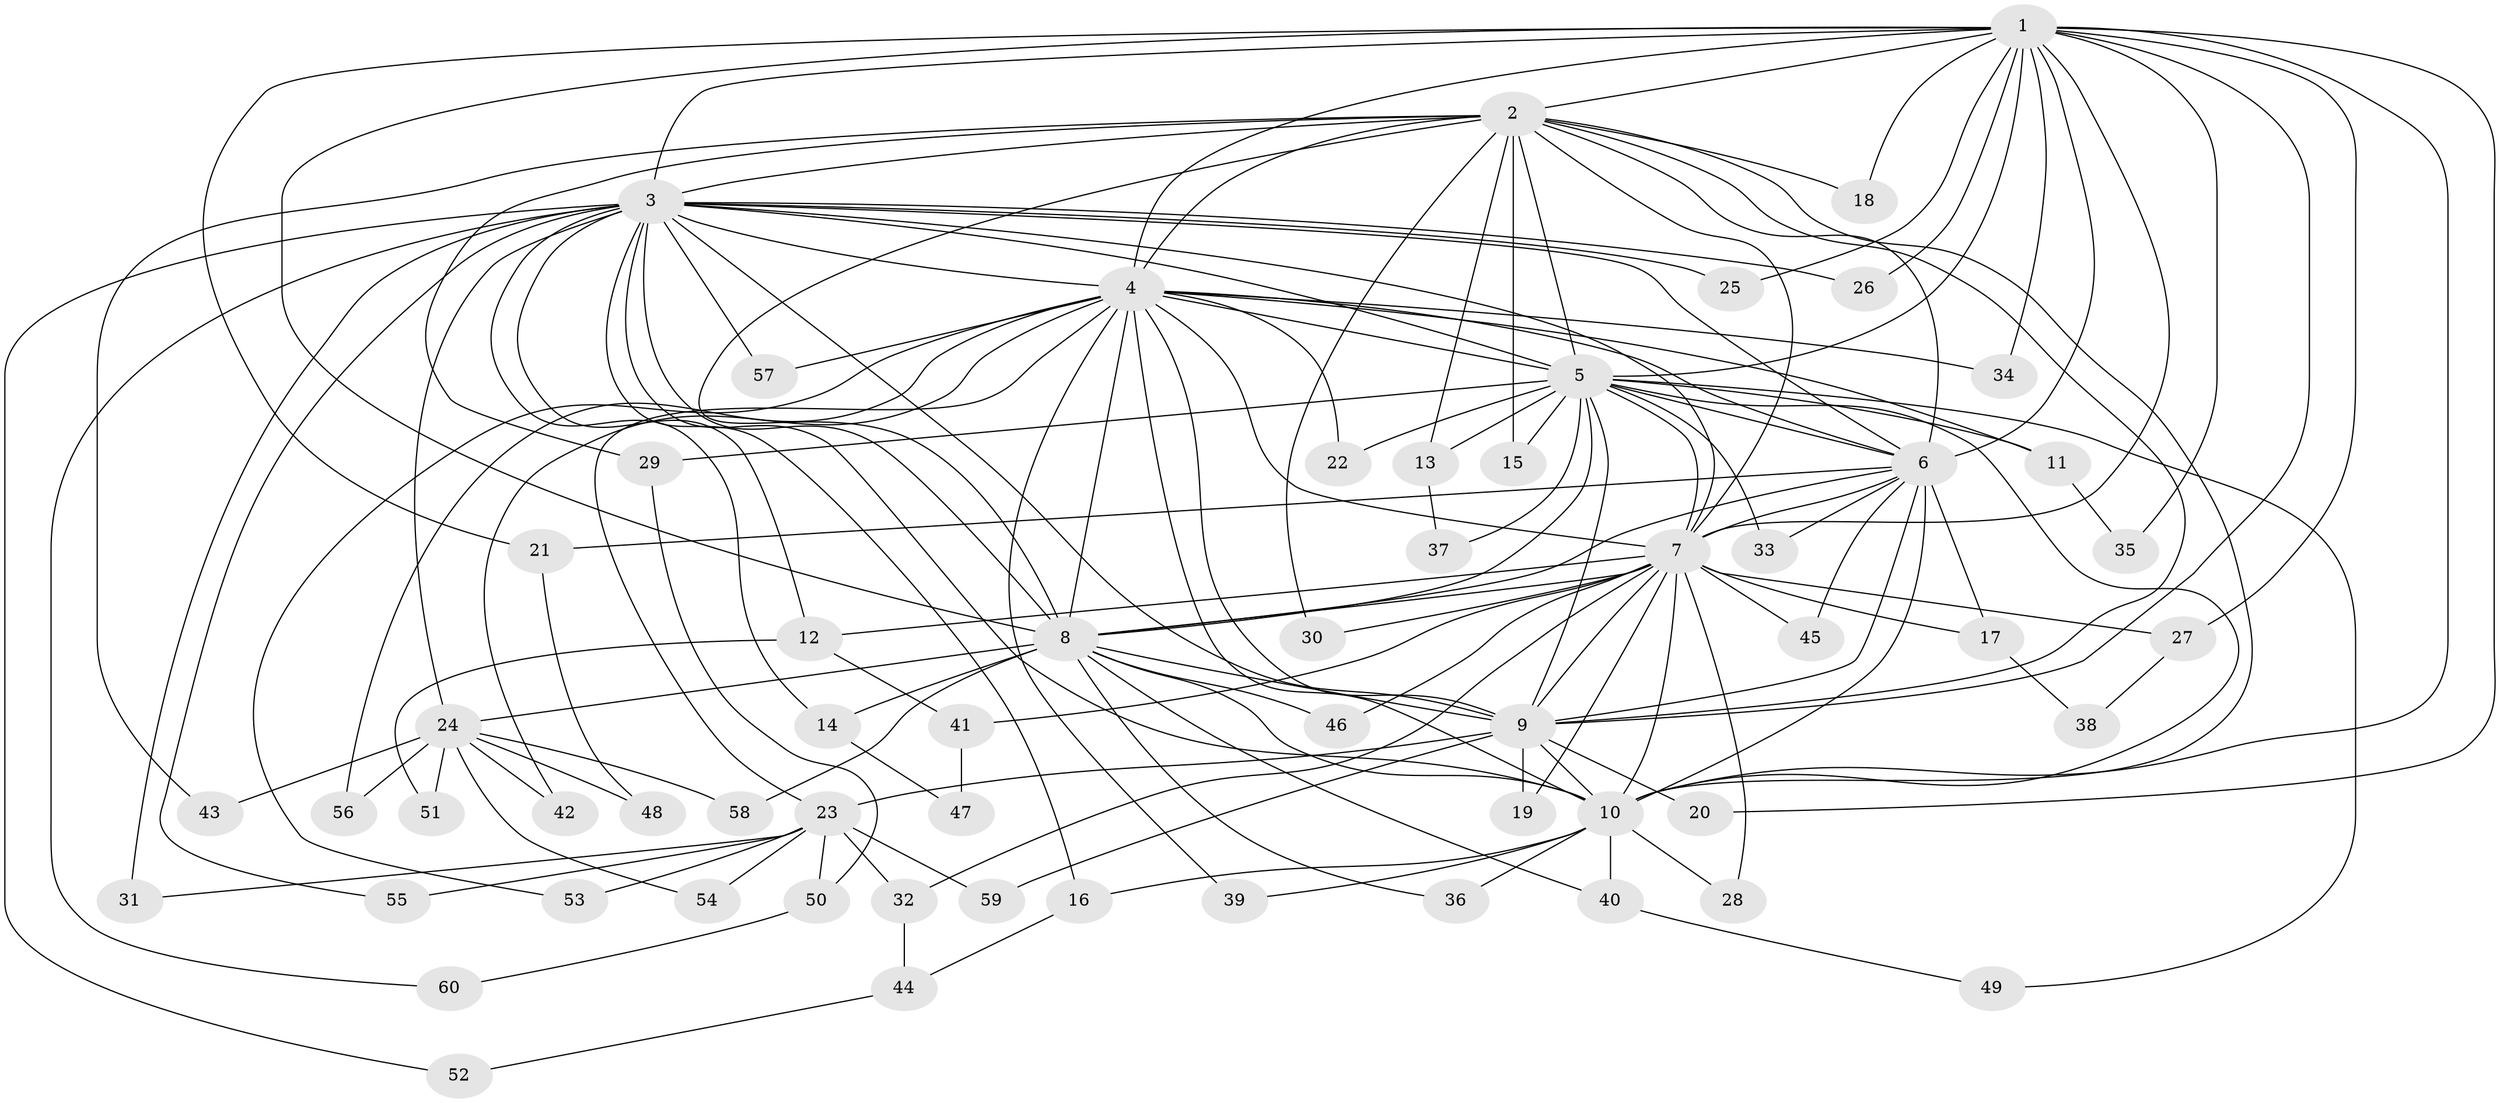 // coarse degree distribution, {16: 0.06976744186046512, 3: 0.2558139534883721, 14: 0.06976744186046512, 11: 0.046511627906976744, 2: 0.4418604651162791, 4: 0.023255813953488372, 12: 0.023255813953488372, 9: 0.046511627906976744, 1: 0.023255813953488372}
// Generated by graph-tools (version 1.1) at 2025/36/03/04/25 23:36:19]
// undirected, 60 vertices, 145 edges
graph export_dot {
  node [color=gray90,style=filled];
  1;
  2;
  3;
  4;
  5;
  6;
  7;
  8;
  9;
  10;
  11;
  12;
  13;
  14;
  15;
  16;
  17;
  18;
  19;
  20;
  21;
  22;
  23;
  24;
  25;
  26;
  27;
  28;
  29;
  30;
  31;
  32;
  33;
  34;
  35;
  36;
  37;
  38;
  39;
  40;
  41;
  42;
  43;
  44;
  45;
  46;
  47;
  48;
  49;
  50;
  51;
  52;
  53;
  54;
  55;
  56;
  57;
  58;
  59;
  60;
  1 -- 2;
  1 -- 3;
  1 -- 4;
  1 -- 5;
  1 -- 6;
  1 -- 7;
  1 -- 8;
  1 -- 9;
  1 -- 10;
  1 -- 18;
  1 -- 20;
  1 -- 21;
  1 -- 25;
  1 -- 26;
  1 -- 27;
  1 -- 34;
  1 -- 35;
  2 -- 3;
  2 -- 4;
  2 -- 5;
  2 -- 6;
  2 -- 7;
  2 -- 8;
  2 -- 9;
  2 -- 10;
  2 -- 13;
  2 -- 15;
  2 -- 18;
  2 -- 29;
  2 -- 30;
  2 -- 43;
  3 -- 4;
  3 -- 5;
  3 -- 6;
  3 -- 7;
  3 -- 8;
  3 -- 9;
  3 -- 10;
  3 -- 12;
  3 -- 14;
  3 -- 16;
  3 -- 24;
  3 -- 25;
  3 -- 26;
  3 -- 31;
  3 -- 52;
  3 -- 55;
  3 -- 57;
  3 -- 60;
  4 -- 5;
  4 -- 6;
  4 -- 7;
  4 -- 8;
  4 -- 9;
  4 -- 10;
  4 -- 11;
  4 -- 22;
  4 -- 23;
  4 -- 34;
  4 -- 39;
  4 -- 42;
  4 -- 53;
  4 -- 56;
  4 -- 57;
  5 -- 6;
  5 -- 7;
  5 -- 8;
  5 -- 9;
  5 -- 10;
  5 -- 11;
  5 -- 13;
  5 -- 15;
  5 -- 22;
  5 -- 29;
  5 -- 33;
  5 -- 37;
  5 -- 49;
  6 -- 7;
  6 -- 8;
  6 -- 9;
  6 -- 10;
  6 -- 17;
  6 -- 21;
  6 -- 33;
  6 -- 45;
  7 -- 8;
  7 -- 9;
  7 -- 10;
  7 -- 12;
  7 -- 17;
  7 -- 19;
  7 -- 27;
  7 -- 28;
  7 -- 30;
  7 -- 32;
  7 -- 41;
  7 -- 45;
  7 -- 46;
  8 -- 9;
  8 -- 10;
  8 -- 14;
  8 -- 24;
  8 -- 36;
  8 -- 40;
  8 -- 46;
  8 -- 58;
  9 -- 10;
  9 -- 19;
  9 -- 20;
  9 -- 23;
  9 -- 59;
  10 -- 16;
  10 -- 28;
  10 -- 36;
  10 -- 39;
  10 -- 40;
  11 -- 35;
  12 -- 41;
  12 -- 51;
  13 -- 37;
  14 -- 47;
  16 -- 44;
  17 -- 38;
  21 -- 48;
  23 -- 31;
  23 -- 32;
  23 -- 50;
  23 -- 53;
  23 -- 54;
  23 -- 55;
  23 -- 59;
  24 -- 42;
  24 -- 43;
  24 -- 48;
  24 -- 51;
  24 -- 54;
  24 -- 56;
  24 -- 58;
  27 -- 38;
  29 -- 50;
  32 -- 44;
  40 -- 49;
  41 -- 47;
  44 -- 52;
  50 -- 60;
}
